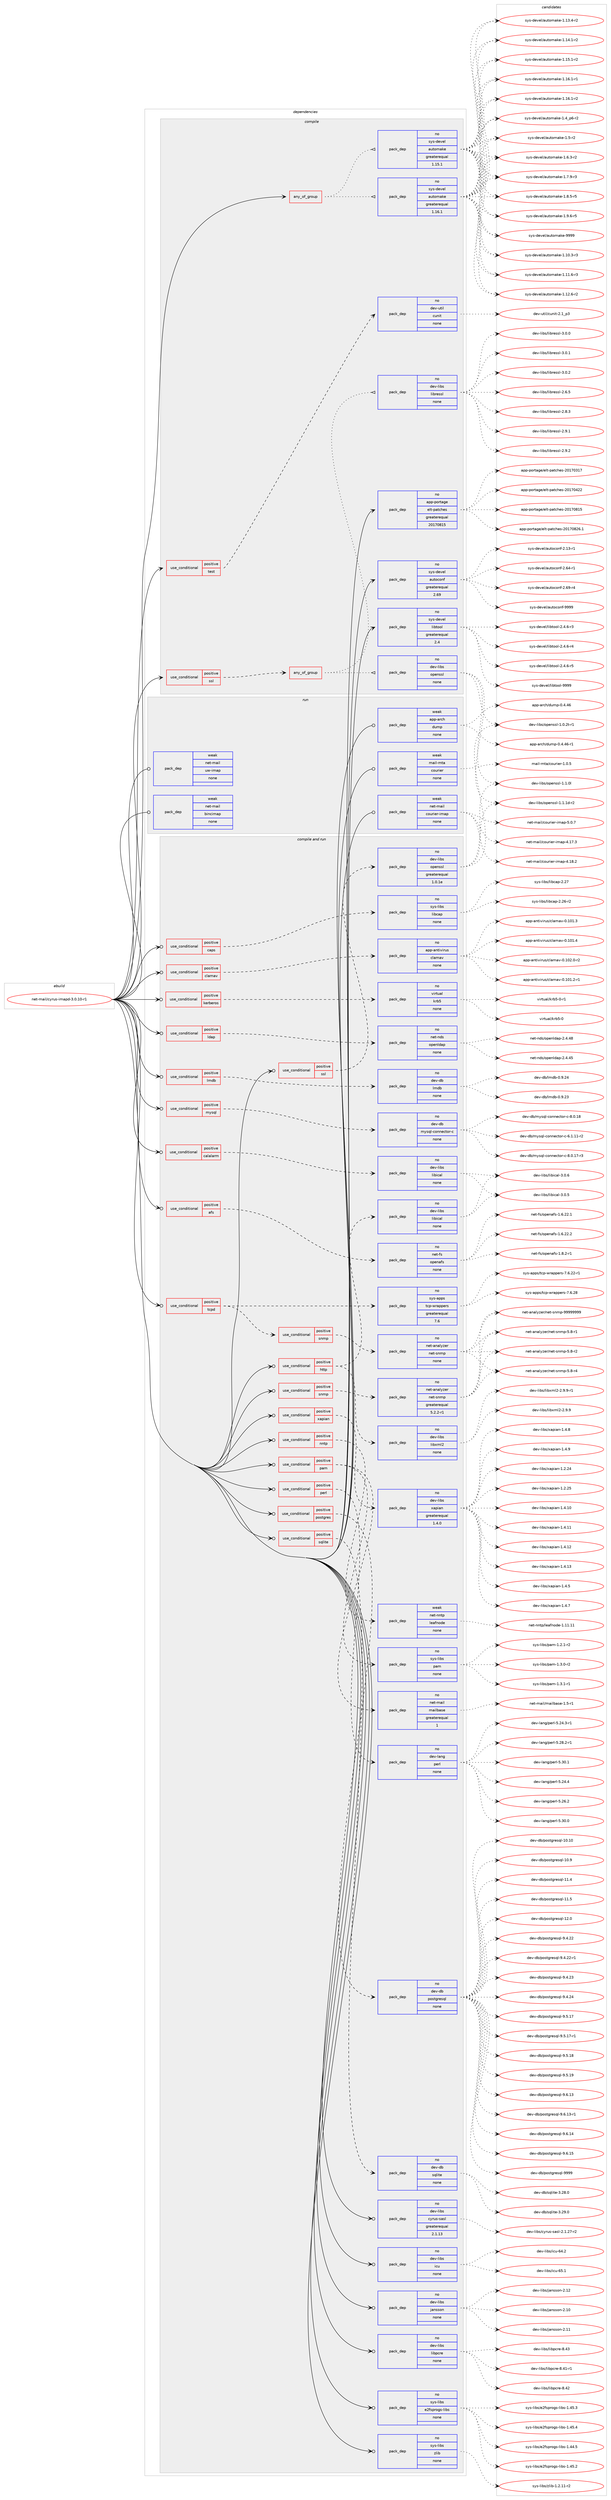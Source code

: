 digraph prolog {

# *************
# Graph options
# *************

newrank=true;
concentrate=true;
compound=true;
graph [rankdir=LR,fontname=Helvetica,fontsize=10,ranksep=1.5];#, ranksep=2.5, nodesep=0.2];
edge  [arrowhead=vee];
node  [fontname=Helvetica,fontsize=10];

# **********
# The ebuild
# **********

subgraph cluster_leftcol {
color=gray;
rank=same;
label=<<i>ebuild</i>>;
id [label="net-mail/cyrus-imapd-3.0.10-r1", color=red, width=4, href="../net-mail/cyrus-imapd-3.0.10-r1.svg"];
}

# ****************
# The dependencies
# ****************

subgraph cluster_midcol {
color=gray;
label=<<i>dependencies</i>>;
subgraph cluster_compile {
fillcolor="#eeeeee";
style=filled;
label=<<i>compile</i>>;
subgraph any14096 {
dependency829428 [label=<<TABLE BORDER="0" CELLBORDER="1" CELLSPACING="0" CELLPADDING="4"><TR><TD CELLPADDING="10">any_of_group</TD></TR></TABLE>>, shape=none, color=red];subgraph pack612649 {
dependency829429 [label=<<TABLE BORDER="0" CELLBORDER="1" CELLSPACING="0" CELLPADDING="4" WIDTH="220"><TR><TD ROWSPAN="6" CELLPADDING="30">pack_dep</TD></TR><TR><TD WIDTH="110">no</TD></TR><TR><TD>sys-devel</TD></TR><TR><TD>automake</TD></TR><TR><TD>greaterequal</TD></TR><TR><TD>1.16.1</TD></TR></TABLE>>, shape=none, color=blue];
}
dependency829428:e -> dependency829429:w [weight=20,style="dotted",arrowhead="oinv"];
subgraph pack612650 {
dependency829430 [label=<<TABLE BORDER="0" CELLBORDER="1" CELLSPACING="0" CELLPADDING="4" WIDTH="220"><TR><TD ROWSPAN="6" CELLPADDING="30">pack_dep</TD></TR><TR><TD WIDTH="110">no</TD></TR><TR><TD>sys-devel</TD></TR><TR><TD>automake</TD></TR><TR><TD>greaterequal</TD></TR><TR><TD>1.15.1</TD></TR></TABLE>>, shape=none, color=blue];
}
dependency829428:e -> dependency829430:w [weight=20,style="dotted",arrowhead="oinv"];
}
id:e -> dependency829428:w [weight=20,style="solid",arrowhead="vee"];
subgraph cond202226 {
dependency829431 [label=<<TABLE BORDER="0" CELLBORDER="1" CELLSPACING="0" CELLPADDING="4"><TR><TD ROWSPAN="3" CELLPADDING="10">use_conditional</TD></TR><TR><TD>positive</TD></TR><TR><TD>ssl</TD></TR></TABLE>>, shape=none, color=red];
subgraph any14097 {
dependency829432 [label=<<TABLE BORDER="0" CELLBORDER="1" CELLSPACING="0" CELLPADDING="4"><TR><TD CELLPADDING="10">any_of_group</TD></TR></TABLE>>, shape=none, color=red];subgraph pack612651 {
dependency829433 [label=<<TABLE BORDER="0" CELLBORDER="1" CELLSPACING="0" CELLPADDING="4" WIDTH="220"><TR><TD ROWSPAN="6" CELLPADDING="30">pack_dep</TD></TR><TR><TD WIDTH="110">no</TD></TR><TR><TD>dev-libs</TD></TR><TR><TD>openssl</TD></TR><TR><TD>none</TD></TR><TR><TD></TD></TR></TABLE>>, shape=none, color=blue];
}
dependency829432:e -> dependency829433:w [weight=20,style="dotted",arrowhead="oinv"];
subgraph pack612652 {
dependency829434 [label=<<TABLE BORDER="0" CELLBORDER="1" CELLSPACING="0" CELLPADDING="4" WIDTH="220"><TR><TD ROWSPAN="6" CELLPADDING="30">pack_dep</TD></TR><TR><TD WIDTH="110">no</TD></TR><TR><TD>dev-libs</TD></TR><TR><TD>libressl</TD></TR><TR><TD>none</TD></TR><TR><TD></TD></TR></TABLE>>, shape=none, color=blue];
}
dependency829432:e -> dependency829434:w [weight=20,style="dotted",arrowhead="oinv"];
}
dependency829431:e -> dependency829432:w [weight=20,style="dashed",arrowhead="vee"];
}
id:e -> dependency829431:w [weight=20,style="solid",arrowhead="vee"];
subgraph cond202227 {
dependency829435 [label=<<TABLE BORDER="0" CELLBORDER="1" CELLSPACING="0" CELLPADDING="4"><TR><TD ROWSPAN="3" CELLPADDING="10">use_conditional</TD></TR><TR><TD>positive</TD></TR><TR><TD>test</TD></TR></TABLE>>, shape=none, color=red];
subgraph pack612653 {
dependency829436 [label=<<TABLE BORDER="0" CELLBORDER="1" CELLSPACING="0" CELLPADDING="4" WIDTH="220"><TR><TD ROWSPAN="6" CELLPADDING="30">pack_dep</TD></TR><TR><TD WIDTH="110">no</TD></TR><TR><TD>dev-util</TD></TR><TR><TD>cunit</TD></TR><TR><TD>none</TD></TR><TR><TD></TD></TR></TABLE>>, shape=none, color=blue];
}
dependency829435:e -> dependency829436:w [weight=20,style="dashed",arrowhead="vee"];
}
id:e -> dependency829435:w [weight=20,style="solid",arrowhead="vee"];
subgraph pack612654 {
dependency829437 [label=<<TABLE BORDER="0" CELLBORDER="1" CELLSPACING="0" CELLPADDING="4" WIDTH="220"><TR><TD ROWSPAN="6" CELLPADDING="30">pack_dep</TD></TR><TR><TD WIDTH="110">no</TD></TR><TR><TD>app-portage</TD></TR><TR><TD>elt-patches</TD></TR><TR><TD>greaterequal</TD></TR><TR><TD>20170815</TD></TR></TABLE>>, shape=none, color=blue];
}
id:e -> dependency829437:w [weight=20,style="solid",arrowhead="vee"];
subgraph pack612655 {
dependency829438 [label=<<TABLE BORDER="0" CELLBORDER="1" CELLSPACING="0" CELLPADDING="4" WIDTH="220"><TR><TD ROWSPAN="6" CELLPADDING="30">pack_dep</TD></TR><TR><TD WIDTH="110">no</TD></TR><TR><TD>sys-devel</TD></TR><TR><TD>autoconf</TD></TR><TR><TD>greaterequal</TD></TR><TR><TD>2.69</TD></TR></TABLE>>, shape=none, color=blue];
}
id:e -> dependency829438:w [weight=20,style="solid",arrowhead="vee"];
subgraph pack612656 {
dependency829439 [label=<<TABLE BORDER="0" CELLBORDER="1" CELLSPACING="0" CELLPADDING="4" WIDTH="220"><TR><TD ROWSPAN="6" CELLPADDING="30">pack_dep</TD></TR><TR><TD WIDTH="110">no</TD></TR><TR><TD>sys-devel</TD></TR><TR><TD>libtool</TD></TR><TR><TD>greaterequal</TD></TR><TR><TD>2.4</TD></TR></TABLE>>, shape=none, color=blue];
}
id:e -> dependency829439:w [weight=20,style="solid",arrowhead="vee"];
}
subgraph cluster_compileandrun {
fillcolor="#eeeeee";
style=filled;
label=<<i>compile and run</i>>;
subgraph cond202228 {
dependency829440 [label=<<TABLE BORDER="0" CELLBORDER="1" CELLSPACING="0" CELLPADDING="4"><TR><TD ROWSPAN="3" CELLPADDING="10">use_conditional</TD></TR><TR><TD>positive</TD></TR><TR><TD>afs</TD></TR></TABLE>>, shape=none, color=red];
subgraph pack612657 {
dependency829441 [label=<<TABLE BORDER="0" CELLBORDER="1" CELLSPACING="0" CELLPADDING="4" WIDTH="220"><TR><TD ROWSPAN="6" CELLPADDING="30">pack_dep</TD></TR><TR><TD WIDTH="110">no</TD></TR><TR><TD>net-fs</TD></TR><TR><TD>openafs</TD></TR><TR><TD>none</TD></TR><TR><TD></TD></TR></TABLE>>, shape=none, color=blue];
}
dependency829440:e -> dependency829441:w [weight=20,style="dashed",arrowhead="vee"];
}
id:e -> dependency829440:w [weight=20,style="solid",arrowhead="odotvee"];
subgraph cond202229 {
dependency829442 [label=<<TABLE BORDER="0" CELLBORDER="1" CELLSPACING="0" CELLPADDING="4"><TR><TD ROWSPAN="3" CELLPADDING="10">use_conditional</TD></TR><TR><TD>positive</TD></TR><TR><TD>calalarm</TD></TR></TABLE>>, shape=none, color=red];
subgraph pack612658 {
dependency829443 [label=<<TABLE BORDER="0" CELLBORDER="1" CELLSPACING="0" CELLPADDING="4" WIDTH="220"><TR><TD ROWSPAN="6" CELLPADDING="30">pack_dep</TD></TR><TR><TD WIDTH="110">no</TD></TR><TR><TD>dev-libs</TD></TR><TR><TD>libical</TD></TR><TR><TD>none</TD></TR><TR><TD></TD></TR></TABLE>>, shape=none, color=blue];
}
dependency829442:e -> dependency829443:w [weight=20,style="dashed",arrowhead="vee"];
}
id:e -> dependency829442:w [weight=20,style="solid",arrowhead="odotvee"];
subgraph cond202230 {
dependency829444 [label=<<TABLE BORDER="0" CELLBORDER="1" CELLSPACING="0" CELLPADDING="4"><TR><TD ROWSPAN="3" CELLPADDING="10">use_conditional</TD></TR><TR><TD>positive</TD></TR><TR><TD>caps</TD></TR></TABLE>>, shape=none, color=red];
subgraph pack612659 {
dependency829445 [label=<<TABLE BORDER="0" CELLBORDER="1" CELLSPACING="0" CELLPADDING="4" WIDTH="220"><TR><TD ROWSPAN="6" CELLPADDING="30">pack_dep</TD></TR><TR><TD WIDTH="110">no</TD></TR><TR><TD>sys-libs</TD></TR><TR><TD>libcap</TD></TR><TR><TD>none</TD></TR><TR><TD></TD></TR></TABLE>>, shape=none, color=blue];
}
dependency829444:e -> dependency829445:w [weight=20,style="dashed",arrowhead="vee"];
}
id:e -> dependency829444:w [weight=20,style="solid",arrowhead="odotvee"];
subgraph cond202231 {
dependency829446 [label=<<TABLE BORDER="0" CELLBORDER="1" CELLSPACING="0" CELLPADDING="4"><TR><TD ROWSPAN="3" CELLPADDING="10">use_conditional</TD></TR><TR><TD>positive</TD></TR><TR><TD>clamav</TD></TR></TABLE>>, shape=none, color=red];
subgraph pack612660 {
dependency829447 [label=<<TABLE BORDER="0" CELLBORDER="1" CELLSPACING="0" CELLPADDING="4" WIDTH="220"><TR><TD ROWSPAN="6" CELLPADDING="30">pack_dep</TD></TR><TR><TD WIDTH="110">no</TD></TR><TR><TD>app-antivirus</TD></TR><TR><TD>clamav</TD></TR><TR><TD>none</TD></TR><TR><TD></TD></TR></TABLE>>, shape=none, color=blue];
}
dependency829446:e -> dependency829447:w [weight=20,style="dashed",arrowhead="vee"];
}
id:e -> dependency829446:w [weight=20,style="solid",arrowhead="odotvee"];
subgraph cond202232 {
dependency829448 [label=<<TABLE BORDER="0" CELLBORDER="1" CELLSPACING="0" CELLPADDING="4"><TR><TD ROWSPAN="3" CELLPADDING="10">use_conditional</TD></TR><TR><TD>positive</TD></TR><TR><TD>http</TD></TR></TABLE>>, shape=none, color=red];
subgraph pack612661 {
dependency829449 [label=<<TABLE BORDER="0" CELLBORDER="1" CELLSPACING="0" CELLPADDING="4" WIDTH="220"><TR><TD ROWSPAN="6" CELLPADDING="30">pack_dep</TD></TR><TR><TD WIDTH="110">no</TD></TR><TR><TD>dev-libs</TD></TR><TR><TD>libxml2</TD></TR><TR><TD>none</TD></TR><TR><TD></TD></TR></TABLE>>, shape=none, color=blue];
}
dependency829448:e -> dependency829449:w [weight=20,style="dashed",arrowhead="vee"];
subgraph pack612662 {
dependency829450 [label=<<TABLE BORDER="0" CELLBORDER="1" CELLSPACING="0" CELLPADDING="4" WIDTH="220"><TR><TD ROWSPAN="6" CELLPADDING="30">pack_dep</TD></TR><TR><TD WIDTH="110">no</TD></TR><TR><TD>dev-libs</TD></TR><TR><TD>libical</TD></TR><TR><TD>none</TD></TR><TR><TD></TD></TR></TABLE>>, shape=none, color=blue];
}
dependency829448:e -> dependency829450:w [weight=20,style="dashed",arrowhead="vee"];
}
id:e -> dependency829448:w [weight=20,style="solid",arrowhead="odotvee"];
subgraph cond202233 {
dependency829451 [label=<<TABLE BORDER="0" CELLBORDER="1" CELLSPACING="0" CELLPADDING="4"><TR><TD ROWSPAN="3" CELLPADDING="10">use_conditional</TD></TR><TR><TD>positive</TD></TR><TR><TD>kerberos</TD></TR></TABLE>>, shape=none, color=red];
subgraph pack612663 {
dependency829452 [label=<<TABLE BORDER="0" CELLBORDER="1" CELLSPACING="0" CELLPADDING="4" WIDTH="220"><TR><TD ROWSPAN="6" CELLPADDING="30">pack_dep</TD></TR><TR><TD WIDTH="110">no</TD></TR><TR><TD>virtual</TD></TR><TR><TD>krb5</TD></TR><TR><TD>none</TD></TR><TR><TD></TD></TR></TABLE>>, shape=none, color=blue];
}
dependency829451:e -> dependency829452:w [weight=20,style="dashed",arrowhead="vee"];
}
id:e -> dependency829451:w [weight=20,style="solid",arrowhead="odotvee"];
subgraph cond202234 {
dependency829453 [label=<<TABLE BORDER="0" CELLBORDER="1" CELLSPACING="0" CELLPADDING="4"><TR><TD ROWSPAN="3" CELLPADDING="10">use_conditional</TD></TR><TR><TD>positive</TD></TR><TR><TD>ldap</TD></TR></TABLE>>, shape=none, color=red];
subgraph pack612664 {
dependency829454 [label=<<TABLE BORDER="0" CELLBORDER="1" CELLSPACING="0" CELLPADDING="4" WIDTH="220"><TR><TD ROWSPAN="6" CELLPADDING="30">pack_dep</TD></TR><TR><TD WIDTH="110">no</TD></TR><TR><TD>net-nds</TD></TR><TR><TD>openldap</TD></TR><TR><TD>none</TD></TR><TR><TD></TD></TR></TABLE>>, shape=none, color=blue];
}
dependency829453:e -> dependency829454:w [weight=20,style="dashed",arrowhead="vee"];
}
id:e -> dependency829453:w [weight=20,style="solid",arrowhead="odotvee"];
subgraph cond202235 {
dependency829455 [label=<<TABLE BORDER="0" CELLBORDER="1" CELLSPACING="0" CELLPADDING="4"><TR><TD ROWSPAN="3" CELLPADDING="10">use_conditional</TD></TR><TR><TD>positive</TD></TR><TR><TD>lmdb</TD></TR></TABLE>>, shape=none, color=red];
subgraph pack612665 {
dependency829456 [label=<<TABLE BORDER="0" CELLBORDER="1" CELLSPACING="0" CELLPADDING="4" WIDTH="220"><TR><TD ROWSPAN="6" CELLPADDING="30">pack_dep</TD></TR><TR><TD WIDTH="110">no</TD></TR><TR><TD>dev-db</TD></TR><TR><TD>lmdb</TD></TR><TR><TD>none</TD></TR><TR><TD></TD></TR></TABLE>>, shape=none, color=blue];
}
dependency829455:e -> dependency829456:w [weight=20,style="dashed",arrowhead="vee"];
}
id:e -> dependency829455:w [weight=20,style="solid",arrowhead="odotvee"];
subgraph cond202236 {
dependency829457 [label=<<TABLE BORDER="0" CELLBORDER="1" CELLSPACING="0" CELLPADDING="4"><TR><TD ROWSPAN="3" CELLPADDING="10">use_conditional</TD></TR><TR><TD>positive</TD></TR><TR><TD>mysql</TD></TR></TABLE>>, shape=none, color=red];
subgraph pack612666 {
dependency829458 [label=<<TABLE BORDER="0" CELLBORDER="1" CELLSPACING="0" CELLPADDING="4" WIDTH="220"><TR><TD ROWSPAN="6" CELLPADDING="30">pack_dep</TD></TR><TR><TD WIDTH="110">no</TD></TR><TR><TD>dev-db</TD></TR><TR><TD>mysql-connector-c</TD></TR><TR><TD>none</TD></TR><TR><TD></TD></TR></TABLE>>, shape=none, color=blue];
}
dependency829457:e -> dependency829458:w [weight=20,style="dashed",arrowhead="vee"];
}
id:e -> dependency829457:w [weight=20,style="solid",arrowhead="odotvee"];
subgraph cond202237 {
dependency829459 [label=<<TABLE BORDER="0" CELLBORDER="1" CELLSPACING="0" CELLPADDING="4"><TR><TD ROWSPAN="3" CELLPADDING="10">use_conditional</TD></TR><TR><TD>positive</TD></TR><TR><TD>nntp</TD></TR></TABLE>>, shape=none, color=red];
subgraph pack612667 {
dependency829460 [label=<<TABLE BORDER="0" CELLBORDER="1" CELLSPACING="0" CELLPADDING="4" WIDTH="220"><TR><TD ROWSPAN="6" CELLPADDING="30">pack_dep</TD></TR><TR><TD WIDTH="110">weak</TD></TR><TR><TD>net-nntp</TD></TR><TR><TD>leafnode</TD></TR><TR><TD>none</TD></TR><TR><TD></TD></TR></TABLE>>, shape=none, color=blue];
}
dependency829459:e -> dependency829460:w [weight=20,style="dashed",arrowhead="vee"];
}
id:e -> dependency829459:w [weight=20,style="solid",arrowhead="odotvee"];
subgraph cond202238 {
dependency829461 [label=<<TABLE BORDER="0" CELLBORDER="1" CELLSPACING="0" CELLPADDING="4"><TR><TD ROWSPAN="3" CELLPADDING="10">use_conditional</TD></TR><TR><TD>positive</TD></TR><TR><TD>pam</TD></TR></TABLE>>, shape=none, color=red];
subgraph pack612668 {
dependency829462 [label=<<TABLE BORDER="0" CELLBORDER="1" CELLSPACING="0" CELLPADDING="4" WIDTH="220"><TR><TD ROWSPAN="6" CELLPADDING="30">pack_dep</TD></TR><TR><TD WIDTH="110">no</TD></TR><TR><TD>sys-libs</TD></TR><TR><TD>pam</TD></TR><TR><TD>none</TD></TR><TR><TD></TD></TR></TABLE>>, shape=none, color=blue];
}
dependency829461:e -> dependency829462:w [weight=20,style="dashed",arrowhead="vee"];
subgraph pack612669 {
dependency829463 [label=<<TABLE BORDER="0" CELLBORDER="1" CELLSPACING="0" CELLPADDING="4" WIDTH="220"><TR><TD ROWSPAN="6" CELLPADDING="30">pack_dep</TD></TR><TR><TD WIDTH="110">no</TD></TR><TR><TD>net-mail</TD></TR><TR><TD>mailbase</TD></TR><TR><TD>greaterequal</TD></TR><TR><TD>1</TD></TR></TABLE>>, shape=none, color=blue];
}
dependency829461:e -> dependency829463:w [weight=20,style="dashed",arrowhead="vee"];
}
id:e -> dependency829461:w [weight=20,style="solid",arrowhead="odotvee"];
subgraph cond202239 {
dependency829464 [label=<<TABLE BORDER="0" CELLBORDER="1" CELLSPACING="0" CELLPADDING="4"><TR><TD ROWSPAN="3" CELLPADDING="10">use_conditional</TD></TR><TR><TD>positive</TD></TR><TR><TD>perl</TD></TR></TABLE>>, shape=none, color=red];
subgraph pack612670 {
dependency829465 [label=<<TABLE BORDER="0" CELLBORDER="1" CELLSPACING="0" CELLPADDING="4" WIDTH="220"><TR><TD ROWSPAN="6" CELLPADDING="30">pack_dep</TD></TR><TR><TD WIDTH="110">no</TD></TR><TR><TD>dev-lang</TD></TR><TR><TD>perl</TD></TR><TR><TD>none</TD></TR><TR><TD></TD></TR></TABLE>>, shape=none, color=blue];
}
dependency829464:e -> dependency829465:w [weight=20,style="dashed",arrowhead="vee"];
}
id:e -> dependency829464:w [weight=20,style="solid",arrowhead="odotvee"];
subgraph cond202240 {
dependency829466 [label=<<TABLE BORDER="0" CELLBORDER="1" CELLSPACING="0" CELLPADDING="4"><TR><TD ROWSPAN="3" CELLPADDING="10">use_conditional</TD></TR><TR><TD>positive</TD></TR><TR><TD>postgres</TD></TR></TABLE>>, shape=none, color=red];
subgraph pack612671 {
dependency829467 [label=<<TABLE BORDER="0" CELLBORDER="1" CELLSPACING="0" CELLPADDING="4" WIDTH="220"><TR><TD ROWSPAN="6" CELLPADDING="30">pack_dep</TD></TR><TR><TD WIDTH="110">no</TD></TR><TR><TD>dev-db</TD></TR><TR><TD>postgresql</TD></TR><TR><TD>none</TD></TR><TR><TD></TD></TR></TABLE>>, shape=none, color=blue];
}
dependency829466:e -> dependency829467:w [weight=20,style="dashed",arrowhead="vee"];
}
id:e -> dependency829466:w [weight=20,style="solid",arrowhead="odotvee"];
subgraph cond202241 {
dependency829468 [label=<<TABLE BORDER="0" CELLBORDER="1" CELLSPACING="0" CELLPADDING="4"><TR><TD ROWSPAN="3" CELLPADDING="10">use_conditional</TD></TR><TR><TD>positive</TD></TR><TR><TD>snmp</TD></TR></TABLE>>, shape=none, color=red];
subgraph pack612672 {
dependency829469 [label=<<TABLE BORDER="0" CELLBORDER="1" CELLSPACING="0" CELLPADDING="4" WIDTH="220"><TR><TD ROWSPAN="6" CELLPADDING="30">pack_dep</TD></TR><TR><TD WIDTH="110">no</TD></TR><TR><TD>net-analyzer</TD></TR><TR><TD>net-snmp</TD></TR><TR><TD>greaterequal</TD></TR><TR><TD>5.2.2-r1</TD></TR></TABLE>>, shape=none, color=blue];
}
dependency829468:e -> dependency829469:w [weight=20,style="dashed",arrowhead="vee"];
}
id:e -> dependency829468:w [weight=20,style="solid",arrowhead="odotvee"];
subgraph cond202242 {
dependency829470 [label=<<TABLE BORDER="0" CELLBORDER="1" CELLSPACING="0" CELLPADDING="4"><TR><TD ROWSPAN="3" CELLPADDING="10">use_conditional</TD></TR><TR><TD>positive</TD></TR><TR><TD>sqlite</TD></TR></TABLE>>, shape=none, color=red];
subgraph pack612673 {
dependency829471 [label=<<TABLE BORDER="0" CELLBORDER="1" CELLSPACING="0" CELLPADDING="4" WIDTH="220"><TR><TD ROWSPAN="6" CELLPADDING="30">pack_dep</TD></TR><TR><TD WIDTH="110">no</TD></TR><TR><TD>dev-db</TD></TR><TR><TD>sqlite</TD></TR><TR><TD>none</TD></TR><TR><TD></TD></TR></TABLE>>, shape=none, color=blue];
}
dependency829470:e -> dependency829471:w [weight=20,style="dashed",arrowhead="vee"];
}
id:e -> dependency829470:w [weight=20,style="solid",arrowhead="odotvee"];
subgraph cond202243 {
dependency829472 [label=<<TABLE BORDER="0" CELLBORDER="1" CELLSPACING="0" CELLPADDING="4"><TR><TD ROWSPAN="3" CELLPADDING="10">use_conditional</TD></TR><TR><TD>positive</TD></TR><TR><TD>ssl</TD></TR></TABLE>>, shape=none, color=red];
subgraph pack612674 {
dependency829473 [label=<<TABLE BORDER="0" CELLBORDER="1" CELLSPACING="0" CELLPADDING="4" WIDTH="220"><TR><TD ROWSPAN="6" CELLPADDING="30">pack_dep</TD></TR><TR><TD WIDTH="110">no</TD></TR><TR><TD>dev-libs</TD></TR><TR><TD>openssl</TD></TR><TR><TD>greaterequal</TD></TR><TR><TD>1.0.1e</TD></TR></TABLE>>, shape=none, color=blue];
}
dependency829472:e -> dependency829473:w [weight=20,style="dashed",arrowhead="vee"];
}
id:e -> dependency829472:w [weight=20,style="solid",arrowhead="odotvee"];
subgraph cond202244 {
dependency829474 [label=<<TABLE BORDER="0" CELLBORDER="1" CELLSPACING="0" CELLPADDING="4"><TR><TD ROWSPAN="3" CELLPADDING="10">use_conditional</TD></TR><TR><TD>positive</TD></TR><TR><TD>tcpd</TD></TR></TABLE>>, shape=none, color=red];
subgraph pack612675 {
dependency829475 [label=<<TABLE BORDER="0" CELLBORDER="1" CELLSPACING="0" CELLPADDING="4" WIDTH="220"><TR><TD ROWSPAN="6" CELLPADDING="30">pack_dep</TD></TR><TR><TD WIDTH="110">no</TD></TR><TR><TD>sys-apps</TD></TR><TR><TD>tcp-wrappers</TD></TR><TR><TD>greaterequal</TD></TR><TR><TD>7.6</TD></TR></TABLE>>, shape=none, color=blue];
}
dependency829474:e -> dependency829475:w [weight=20,style="dashed",arrowhead="vee"];
subgraph cond202245 {
dependency829476 [label=<<TABLE BORDER="0" CELLBORDER="1" CELLSPACING="0" CELLPADDING="4"><TR><TD ROWSPAN="3" CELLPADDING="10">use_conditional</TD></TR><TR><TD>positive</TD></TR><TR><TD>snmp</TD></TR></TABLE>>, shape=none, color=red];
subgraph pack612676 {
dependency829477 [label=<<TABLE BORDER="0" CELLBORDER="1" CELLSPACING="0" CELLPADDING="4" WIDTH="220"><TR><TD ROWSPAN="6" CELLPADDING="30">pack_dep</TD></TR><TR><TD WIDTH="110">no</TD></TR><TR><TD>net-analyzer</TD></TR><TR><TD>net-snmp</TD></TR><TR><TD>none</TD></TR><TR><TD></TD></TR></TABLE>>, shape=none, color=blue];
}
dependency829476:e -> dependency829477:w [weight=20,style="dashed",arrowhead="vee"];
}
dependency829474:e -> dependency829476:w [weight=20,style="dashed",arrowhead="vee"];
}
id:e -> dependency829474:w [weight=20,style="solid",arrowhead="odotvee"];
subgraph cond202246 {
dependency829478 [label=<<TABLE BORDER="0" CELLBORDER="1" CELLSPACING="0" CELLPADDING="4"><TR><TD ROWSPAN="3" CELLPADDING="10">use_conditional</TD></TR><TR><TD>positive</TD></TR><TR><TD>xapian</TD></TR></TABLE>>, shape=none, color=red];
subgraph pack612677 {
dependency829479 [label=<<TABLE BORDER="0" CELLBORDER="1" CELLSPACING="0" CELLPADDING="4" WIDTH="220"><TR><TD ROWSPAN="6" CELLPADDING="30">pack_dep</TD></TR><TR><TD WIDTH="110">no</TD></TR><TR><TD>dev-libs</TD></TR><TR><TD>xapian</TD></TR><TR><TD>greaterequal</TD></TR><TR><TD>1.4.0</TD></TR></TABLE>>, shape=none, color=blue];
}
dependency829478:e -> dependency829479:w [weight=20,style="dashed",arrowhead="vee"];
}
id:e -> dependency829478:w [weight=20,style="solid",arrowhead="odotvee"];
subgraph pack612678 {
dependency829480 [label=<<TABLE BORDER="0" CELLBORDER="1" CELLSPACING="0" CELLPADDING="4" WIDTH="220"><TR><TD ROWSPAN="6" CELLPADDING="30">pack_dep</TD></TR><TR><TD WIDTH="110">no</TD></TR><TR><TD>dev-libs</TD></TR><TR><TD>cyrus-sasl</TD></TR><TR><TD>greaterequal</TD></TR><TR><TD>2.1.13</TD></TR></TABLE>>, shape=none, color=blue];
}
id:e -> dependency829480:w [weight=20,style="solid",arrowhead="odotvee"];
subgraph pack612679 {
dependency829481 [label=<<TABLE BORDER="0" CELLBORDER="1" CELLSPACING="0" CELLPADDING="4" WIDTH="220"><TR><TD ROWSPAN="6" CELLPADDING="30">pack_dep</TD></TR><TR><TD WIDTH="110">no</TD></TR><TR><TD>dev-libs</TD></TR><TR><TD>icu</TD></TR><TR><TD>none</TD></TR><TR><TD></TD></TR></TABLE>>, shape=none, color=blue];
}
id:e -> dependency829481:w [weight=20,style="solid",arrowhead="odotvee"];
subgraph pack612680 {
dependency829482 [label=<<TABLE BORDER="0" CELLBORDER="1" CELLSPACING="0" CELLPADDING="4" WIDTH="220"><TR><TD ROWSPAN="6" CELLPADDING="30">pack_dep</TD></TR><TR><TD WIDTH="110">no</TD></TR><TR><TD>dev-libs</TD></TR><TR><TD>jansson</TD></TR><TR><TD>none</TD></TR><TR><TD></TD></TR></TABLE>>, shape=none, color=blue];
}
id:e -> dependency829482:w [weight=20,style="solid",arrowhead="odotvee"];
subgraph pack612681 {
dependency829483 [label=<<TABLE BORDER="0" CELLBORDER="1" CELLSPACING="0" CELLPADDING="4" WIDTH="220"><TR><TD ROWSPAN="6" CELLPADDING="30">pack_dep</TD></TR><TR><TD WIDTH="110">no</TD></TR><TR><TD>dev-libs</TD></TR><TR><TD>libpcre</TD></TR><TR><TD>none</TD></TR><TR><TD></TD></TR></TABLE>>, shape=none, color=blue];
}
id:e -> dependency829483:w [weight=20,style="solid",arrowhead="odotvee"];
subgraph pack612682 {
dependency829484 [label=<<TABLE BORDER="0" CELLBORDER="1" CELLSPACING="0" CELLPADDING="4" WIDTH="220"><TR><TD ROWSPAN="6" CELLPADDING="30">pack_dep</TD></TR><TR><TD WIDTH="110">no</TD></TR><TR><TD>sys-libs</TD></TR><TR><TD>e2fsprogs-libs</TD></TR><TR><TD>none</TD></TR><TR><TD></TD></TR></TABLE>>, shape=none, color=blue];
}
id:e -> dependency829484:w [weight=20,style="solid",arrowhead="odotvee"];
subgraph pack612683 {
dependency829485 [label=<<TABLE BORDER="0" CELLBORDER="1" CELLSPACING="0" CELLPADDING="4" WIDTH="220"><TR><TD ROWSPAN="6" CELLPADDING="30">pack_dep</TD></TR><TR><TD WIDTH="110">no</TD></TR><TR><TD>sys-libs</TD></TR><TR><TD>zlib</TD></TR><TR><TD>none</TD></TR><TR><TD></TD></TR></TABLE>>, shape=none, color=blue];
}
id:e -> dependency829485:w [weight=20,style="solid",arrowhead="odotvee"];
}
subgraph cluster_run {
fillcolor="#eeeeee";
style=filled;
label=<<i>run</i>>;
subgraph pack612684 {
dependency829486 [label=<<TABLE BORDER="0" CELLBORDER="1" CELLSPACING="0" CELLPADDING="4" WIDTH="220"><TR><TD ROWSPAN="6" CELLPADDING="30">pack_dep</TD></TR><TR><TD WIDTH="110">weak</TD></TR><TR><TD>app-arch</TD></TR><TR><TD>dump</TD></TR><TR><TD>none</TD></TR><TR><TD></TD></TR></TABLE>>, shape=none, color=blue];
}
id:e -> dependency829486:w [weight=20,style="solid",arrowhead="odot"];
subgraph pack612685 {
dependency829487 [label=<<TABLE BORDER="0" CELLBORDER="1" CELLSPACING="0" CELLPADDING="4" WIDTH="220"><TR><TD ROWSPAN="6" CELLPADDING="30">pack_dep</TD></TR><TR><TD WIDTH="110">weak</TD></TR><TR><TD>mail-mta</TD></TR><TR><TD>courier</TD></TR><TR><TD>none</TD></TR><TR><TD></TD></TR></TABLE>>, shape=none, color=blue];
}
id:e -> dependency829487:w [weight=20,style="solid",arrowhead="odot"];
subgraph pack612686 {
dependency829488 [label=<<TABLE BORDER="0" CELLBORDER="1" CELLSPACING="0" CELLPADDING="4" WIDTH="220"><TR><TD ROWSPAN="6" CELLPADDING="30">pack_dep</TD></TR><TR><TD WIDTH="110">weak</TD></TR><TR><TD>net-mail</TD></TR><TR><TD>bincimap</TD></TR><TR><TD>none</TD></TR><TR><TD></TD></TR></TABLE>>, shape=none, color=blue];
}
id:e -> dependency829488:w [weight=20,style="solid",arrowhead="odot"];
subgraph pack612687 {
dependency829489 [label=<<TABLE BORDER="0" CELLBORDER="1" CELLSPACING="0" CELLPADDING="4" WIDTH="220"><TR><TD ROWSPAN="6" CELLPADDING="30">pack_dep</TD></TR><TR><TD WIDTH="110">weak</TD></TR><TR><TD>net-mail</TD></TR><TR><TD>courier-imap</TD></TR><TR><TD>none</TD></TR><TR><TD></TD></TR></TABLE>>, shape=none, color=blue];
}
id:e -> dependency829489:w [weight=20,style="solid",arrowhead="odot"];
subgraph pack612688 {
dependency829490 [label=<<TABLE BORDER="0" CELLBORDER="1" CELLSPACING="0" CELLPADDING="4" WIDTH="220"><TR><TD ROWSPAN="6" CELLPADDING="30">pack_dep</TD></TR><TR><TD WIDTH="110">weak</TD></TR><TR><TD>net-mail</TD></TR><TR><TD>uw-imap</TD></TR><TR><TD>none</TD></TR><TR><TD></TD></TR></TABLE>>, shape=none, color=blue];
}
id:e -> dependency829490:w [weight=20,style="solid",arrowhead="odot"];
}
}

# **************
# The candidates
# **************

subgraph cluster_choices {
rank=same;
color=gray;
label=<<i>candidates</i>>;

subgraph choice612649 {
color=black;
nodesep=1;
choice11512111545100101118101108479711711611110997107101454946494846514511451 [label="sys-devel/automake-1.10.3-r3", color=red, width=4,href="../sys-devel/automake-1.10.3-r3.svg"];
choice11512111545100101118101108479711711611110997107101454946494946544511451 [label="sys-devel/automake-1.11.6-r3", color=red, width=4,href="../sys-devel/automake-1.11.6-r3.svg"];
choice11512111545100101118101108479711711611110997107101454946495046544511450 [label="sys-devel/automake-1.12.6-r2", color=red, width=4,href="../sys-devel/automake-1.12.6-r2.svg"];
choice11512111545100101118101108479711711611110997107101454946495146524511450 [label="sys-devel/automake-1.13.4-r2", color=red, width=4,href="../sys-devel/automake-1.13.4-r2.svg"];
choice11512111545100101118101108479711711611110997107101454946495246494511450 [label="sys-devel/automake-1.14.1-r2", color=red, width=4,href="../sys-devel/automake-1.14.1-r2.svg"];
choice11512111545100101118101108479711711611110997107101454946495346494511450 [label="sys-devel/automake-1.15.1-r2", color=red, width=4,href="../sys-devel/automake-1.15.1-r2.svg"];
choice11512111545100101118101108479711711611110997107101454946495446494511449 [label="sys-devel/automake-1.16.1-r1", color=red, width=4,href="../sys-devel/automake-1.16.1-r1.svg"];
choice11512111545100101118101108479711711611110997107101454946495446494511450 [label="sys-devel/automake-1.16.1-r2", color=red, width=4,href="../sys-devel/automake-1.16.1-r2.svg"];
choice115121115451001011181011084797117116111109971071014549465295112544511450 [label="sys-devel/automake-1.4_p6-r2", color=red, width=4,href="../sys-devel/automake-1.4_p6-r2.svg"];
choice11512111545100101118101108479711711611110997107101454946534511450 [label="sys-devel/automake-1.5-r2", color=red, width=4,href="../sys-devel/automake-1.5-r2.svg"];
choice115121115451001011181011084797117116111109971071014549465446514511450 [label="sys-devel/automake-1.6.3-r2", color=red, width=4,href="../sys-devel/automake-1.6.3-r2.svg"];
choice115121115451001011181011084797117116111109971071014549465546574511451 [label="sys-devel/automake-1.7.9-r3", color=red, width=4,href="../sys-devel/automake-1.7.9-r3.svg"];
choice115121115451001011181011084797117116111109971071014549465646534511453 [label="sys-devel/automake-1.8.5-r5", color=red, width=4,href="../sys-devel/automake-1.8.5-r5.svg"];
choice115121115451001011181011084797117116111109971071014549465746544511453 [label="sys-devel/automake-1.9.6-r5", color=red, width=4,href="../sys-devel/automake-1.9.6-r5.svg"];
choice115121115451001011181011084797117116111109971071014557575757 [label="sys-devel/automake-9999", color=red, width=4,href="../sys-devel/automake-9999.svg"];
dependency829429:e -> choice11512111545100101118101108479711711611110997107101454946494846514511451:w [style=dotted,weight="100"];
dependency829429:e -> choice11512111545100101118101108479711711611110997107101454946494946544511451:w [style=dotted,weight="100"];
dependency829429:e -> choice11512111545100101118101108479711711611110997107101454946495046544511450:w [style=dotted,weight="100"];
dependency829429:e -> choice11512111545100101118101108479711711611110997107101454946495146524511450:w [style=dotted,weight="100"];
dependency829429:e -> choice11512111545100101118101108479711711611110997107101454946495246494511450:w [style=dotted,weight="100"];
dependency829429:e -> choice11512111545100101118101108479711711611110997107101454946495346494511450:w [style=dotted,weight="100"];
dependency829429:e -> choice11512111545100101118101108479711711611110997107101454946495446494511449:w [style=dotted,weight="100"];
dependency829429:e -> choice11512111545100101118101108479711711611110997107101454946495446494511450:w [style=dotted,weight="100"];
dependency829429:e -> choice115121115451001011181011084797117116111109971071014549465295112544511450:w [style=dotted,weight="100"];
dependency829429:e -> choice11512111545100101118101108479711711611110997107101454946534511450:w [style=dotted,weight="100"];
dependency829429:e -> choice115121115451001011181011084797117116111109971071014549465446514511450:w [style=dotted,weight="100"];
dependency829429:e -> choice115121115451001011181011084797117116111109971071014549465546574511451:w [style=dotted,weight="100"];
dependency829429:e -> choice115121115451001011181011084797117116111109971071014549465646534511453:w [style=dotted,weight="100"];
dependency829429:e -> choice115121115451001011181011084797117116111109971071014549465746544511453:w [style=dotted,weight="100"];
dependency829429:e -> choice115121115451001011181011084797117116111109971071014557575757:w [style=dotted,weight="100"];
}
subgraph choice612650 {
color=black;
nodesep=1;
choice11512111545100101118101108479711711611110997107101454946494846514511451 [label="sys-devel/automake-1.10.3-r3", color=red, width=4,href="../sys-devel/automake-1.10.3-r3.svg"];
choice11512111545100101118101108479711711611110997107101454946494946544511451 [label="sys-devel/automake-1.11.6-r3", color=red, width=4,href="../sys-devel/automake-1.11.6-r3.svg"];
choice11512111545100101118101108479711711611110997107101454946495046544511450 [label="sys-devel/automake-1.12.6-r2", color=red, width=4,href="../sys-devel/automake-1.12.6-r2.svg"];
choice11512111545100101118101108479711711611110997107101454946495146524511450 [label="sys-devel/automake-1.13.4-r2", color=red, width=4,href="../sys-devel/automake-1.13.4-r2.svg"];
choice11512111545100101118101108479711711611110997107101454946495246494511450 [label="sys-devel/automake-1.14.1-r2", color=red, width=4,href="../sys-devel/automake-1.14.1-r2.svg"];
choice11512111545100101118101108479711711611110997107101454946495346494511450 [label="sys-devel/automake-1.15.1-r2", color=red, width=4,href="../sys-devel/automake-1.15.1-r2.svg"];
choice11512111545100101118101108479711711611110997107101454946495446494511449 [label="sys-devel/automake-1.16.1-r1", color=red, width=4,href="../sys-devel/automake-1.16.1-r1.svg"];
choice11512111545100101118101108479711711611110997107101454946495446494511450 [label="sys-devel/automake-1.16.1-r2", color=red, width=4,href="../sys-devel/automake-1.16.1-r2.svg"];
choice115121115451001011181011084797117116111109971071014549465295112544511450 [label="sys-devel/automake-1.4_p6-r2", color=red, width=4,href="../sys-devel/automake-1.4_p6-r2.svg"];
choice11512111545100101118101108479711711611110997107101454946534511450 [label="sys-devel/automake-1.5-r2", color=red, width=4,href="../sys-devel/automake-1.5-r2.svg"];
choice115121115451001011181011084797117116111109971071014549465446514511450 [label="sys-devel/automake-1.6.3-r2", color=red, width=4,href="../sys-devel/automake-1.6.3-r2.svg"];
choice115121115451001011181011084797117116111109971071014549465546574511451 [label="sys-devel/automake-1.7.9-r3", color=red, width=4,href="../sys-devel/automake-1.7.9-r3.svg"];
choice115121115451001011181011084797117116111109971071014549465646534511453 [label="sys-devel/automake-1.8.5-r5", color=red, width=4,href="../sys-devel/automake-1.8.5-r5.svg"];
choice115121115451001011181011084797117116111109971071014549465746544511453 [label="sys-devel/automake-1.9.6-r5", color=red, width=4,href="../sys-devel/automake-1.9.6-r5.svg"];
choice115121115451001011181011084797117116111109971071014557575757 [label="sys-devel/automake-9999", color=red, width=4,href="../sys-devel/automake-9999.svg"];
dependency829430:e -> choice11512111545100101118101108479711711611110997107101454946494846514511451:w [style=dotted,weight="100"];
dependency829430:e -> choice11512111545100101118101108479711711611110997107101454946494946544511451:w [style=dotted,weight="100"];
dependency829430:e -> choice11512111545100101118101108479711711611110997107101454946495046544511450:w [style=dotted,weight="100"];
dependency829430:e -> choice11512111545100101118101108479711711611110997107101454946495146524511450:w [style=dotted,weight="100"];
dependency829430:e -> choice11512111545100101118101108479711711611110997107101454946495246494511450:w [style=dotted,weight="100"];
dependency829430:e -> choice11512111545100101118101108479711711611110997107101454946495346494511450:w [style=dotted,weight="100"];
dependency829430:e -> choice11512111545100101118101108479711711611110997107101454946495446494511449:w [style=dotted,weight="100"];
dependency829430:e -> choice11512111545100101118101108479711711611110997107101454946495446494511450:w [style=dotted,weight="100"];
dependency829430:e -> choice115121115451001011181011084797117116111109971071014549465295112544511450:w [style=dotted,weight="100"];
dependency829430:e -> choice11512111545100101118101108479711711611110997107101454946534511450:w [style=dotted,weight="100"];
dependency829430:e -> choice115121115451001011181011084797117116111109971071014549465446514511450:w [style=dotted,weight="100"];
dependency829430:e -> choice115121115451001011181011084797117116111109971071014549465546574511451:w [style=dotted,weight="100"];
dependency829430:e -> choice115121115451001011181011084797117116111109971071014549465646534511453:w [style=dotted,weight="100"];
dependency829430:e -> choice115121115451001011181011084797117116111109971071014549465746544511453:w [style=dotted,weight="100"];
dependency829430:e -> choice115121115451001011181011084797117116111109971071014557575757:w [style=dotted,weight="100"];
}
subgraph choice612651 {
color=black;
nodesep=1;
choice1001011184510810598115471111121011101151151084549464846501164511449 [label="dev-libs/openssl-1.0.2t-r1", color=red, width=4,href="../dev-libs/openssl-1.0.2t-r1.svg"];
choice100101118451081059811547111112101110115115108454946494648108 [label="dev-libs/openssl-1.1.0l", color=red, width=4,href="../dev-libs/openssl-1.1.0l.svg"];
choice1001011184510810598115471111121011101151151084549464946491004511450 [label="dev-libs/openssl-1.1.1d-r2", color=red, width=4,href="../dev-libs/openssl-1.1.1d-r2.svg"];
dependency829433:e -> choice1001011184510810598115471111121011101151151084549464846501164511449:w [style=dotted,weight="100"];
dependency829433:e -> choice100101118451081059811547111112101110115115108454946494648108:w [style=dotted,weight="100"];
dependency829433:e -> choice1001011184510810598115471111121011101151151084549464946491004511450:w [style=dotted,weight="100"];
}
subgraph choice612652 {
color=black;
nodesep=1;
choice10010111845108105981154710810598114101115115108455046544653 [label="dev-libs/libressl-2.6.5", color=red, width=4,href="../dev-libs/libressl-2.6.5.svg"];
choice10010111845108105981154710810598114101115115108455046564651 [label="dev-libs/libressl-2.8.3", color=red, width=4,href="../dev-libs/libressl-2.8.3.svg"];
choice10010111845108105981154710810598114101115115108455046574649 [label="dev-libs/libressl-2.9.1", color=red, width=4,href="../dev-libs/libressl-2.9.1.svg"];
choice10010111845108105981154710810598114101115115108455046574650 [label="dev-libs/libressl-2.9.2", color=red, width=4,href="../dev-libs/libressl-2.9.2.svg"];
choice10010111845108105981154710810598114101115115108455146484648 [label="dev-libs/libressl-3.0.0", color=red, width=4,href="../dev-libs/libressl-3.0.0.svg"];
choice10010111845108105981154710810598114101115115108455146484649 [label="dev-libs/libressl-3.0.1", color=red, width=4,href="../dev-libs/libressl-3.0.1.svg"];
choice10010111845108105981154710810598114101115115108455146484650 [label="dev-libs/libressl-3.0.2", color=red, width=4,href="../dev-libs/libressl-3.0.2.svg"];
dependency829434:e -> choice10010111845108105981154710810598114101115115108455046544653:w [style=dotted,weight="100"];
dependency829434:e -> choice10010111845108105981154710810598114101115115108455046564651:w [style=dotted,weight="100"];
dependency829434:e -> choice10010111845108105981154710810598114101115115108455046574649:w [style=dotted,weight="100"];
dependency829434:e -> choice10010111845108105981154710810598114101115115108455046574650:w [style=dotted,weight="100"];
dependency829434:e -> choice10010111845108105981154710810598114101115115108455146484648:w [style=dotted,weight="100"];
dependency829434:e -> choice10010111845108105981154710810598114101115115108455146484649:w [style=dotted,weight="100"];
dependency829434:e -> choice10010111845108105981154710810598114101115115108455146484650:w [style=dotted,weight="100"];
}
subgraph choice612653 {
color=black;
nodesep=1;
choice100101118451171161051084799117110105116455046499511251 [label="dev-util/cunit-2.1_p3", color=red, width=4,href="../dev-util/cunit-2.1_p3.svg"];
dependency829436:e -> choice100101118451171161051084799117110105116455046499511251:w [style=dotted,weight="100"];
}
subgraph choice612654 {
color=black;
nodesep=1;
choice97112112451121111141169710310147101108116451129711699104101115455048495548514955 [label="app-portage/elt-patches-20170317", color=red, width=4,href="../app-portage/elt-patches-20170317.svg"];
choice97112112451121111141169710310147101108116451129711699104101115455048495548525050 [label="app-portage/elt-patches-20170422", color=red, width=4,href="../app-portage/elt-patches-20170422.svg"];
choice97112112451121111141169710310147101108116451129711699104101115455048495548564953 [label="app-portage/elt-patches-20170815", color=red, width=4,href="../app-portage/elt-patches-20170815.svg"];
choice971121124511211111411697103101471011081164511297116991041011154550484955485650544649 [label="app-portage/elt-patches-20170826.1", color=red, width=4,href="../app-portage/elt-patches-20170826.1.svg"];
dependency829437:e -> choice97112112451121111141169710310147101108116451129711699104101115455048495548514955:w [style=dotted,weight="100"];
dependency829437:e -> choice97112112451121111141169710310147101108116451129711699104101115455048495548525050:w [style=dotted,weight="100"];
dependency829437:e -> choice97112112451121111141169710310147101108116451129711699104101115455048495548564953:w [style=dotted,weight="100"];
dependency829437:e -> choice971121124511211111411697103101471011081164511297116991041011154550484955485650544649:w [style=dotted,weight="100"];
}
subgraph choice612655 {
color=black;
nodesep=1;
choice1151211154510010111810110847971171161119911111010245504649514511449 [label="sys-devel/autoconf-2.13-r1", color=red, width=4,href="../sys-devel/autoconf-2.13-r1.svg"];
choice1151211154510010111810110847971171161119911111010245504654524511449 [label="sys-devel/autoconf-2.64-r1", color=red, width=4,href="../sys-devel/autoconf-2.64-r1.svg"];
choice1151211154510010111810110847971171161119911111010245504654574511452 [label="sys-devel/autoconf-2.69-r4", color=red, width=4,href="../sys-devel/autoconf-2.69-r4.svg"];
choice115121115451001011181011084797117116111991111101024557575757 [label="sys-devel/autoconf-9999", color=red, width=4,href="../sys-devel/autoconf-9999.svg"];
dependency829438:e -> choice1151211154510010111810110847971171161119911111010245504649514511449:w [style=dotted,weight="100"];
dependency829438:e -> choice1151211154510010111810110847971171161119911111010245504654524511449:w [style=dotted,weight="100"];
dependency829438:e -> choice1151211154510010111810110847971171161119911111010245504654574511452:w [style=dotted,weight="100"];
dependency829438:e -> choice115121115451001011181011084797117116111991111101024557575757:w [style=dotted,weight="100"];
}
subgraph choice612656 {
color=black;
nodesep=1;
choice1151211154510010111810110847108105981161111111084550465246544511451 [label="sys-devel/libtool-2.4.6-r3", color=red, width=4,href="../sys-devel/libtool-2.4.6-r3.svg"];
choice1151211154510010111810110847108105981161111111084550465246544511452 [label="sys-devel/libtool-2.4.6-r4", color=red, width=4,href="../sys-devel/libtool-2.4.6-r4.svg"];
choice1151211154510010111810110847108105981161111111084550465246544511453 [label="sys-devel/libtool-2.4.6-r5", color=red, width=4,href="../sys-devel/libtool-2.4.6-r5.svg"];
choice1151211154510010111810110847108105981161111111084557575757 [label="sys-devel/libtool-9999", color=red, width=4,href="../sys-devel/libtool-9999.svg"];
dependency829439:e -> choice1151211154510010111810110847108105981161111111084550465246544511451:w [style=dotted,weight="100"];
dependency829439:e -> choice1151211154510010111810110847108105981161111111084550465246544511452:w [style=dotted,weight="100"];
dependency829439:e -> choice1151211154510010111810110847108105981161111111084550465246544511453:w [style=dotted,weight="100"];
dependency829439:e -> choice1151211154510010111810110847108105981161111111084557575757:w [style=dotted,weight="100"];
}
subgraph choice612657 {
color=black;
nodesep=1;
choice110101116451021154711111210111097102115454946544650504649 [label="net-fs/openafs-1.6.22.1", color=red, width=4,href="../net-fs/openafs-1.6.22.1.svg"];
choice110101116451021154711111210111097102115454946544650504650 [label="net-fs/openafs-1.6.22.2", color=red, width=4,href="../net-fs/openafs-1.6.22.2.svg"];
choice1101011164510211547111112101110971021154549465646504511449 [label="net-fs/openafs-1.8.2-r1", color=red, width=4,href="../net-fs/openafs-1.8.2-r1.svg"];
dependency829441:e -> choice110101116451021154711111210111097102115454946544650504649:w [style=dotted,weight="100"];
dependency829441:e -> choice110101116451021154711111210111097102115454946544650504650:w [style=dotted,weight="100"];
dependency829441:e -> choice1101011164510211547111112101110971021154549465646504511449:w [style=dotted,weight="100"];
}
subgraph choice612658 {
color=black;
nodesep=1;
choice100101118451081059811547108105981059997108455146484653 [label="dev-libs/libical-3.0.5", color=red, width=4,href="../dev-libs/libical-3.0.5.svg"];
choice100101118451081059811547108105981059997108455146484654 [label="dev-libs/libical-3.0.6", color=red, width=4,href="../dev-libs/libical-3.0.6.svg"];
dependency829443:e -> choice100101118451081059811547108105981059997108455146484653:w [style=dotted,weight="100"];
dependency829443:e -> choice100101118451081059811547108105981059997108455146484654:w [style=dotted,weight="100"];
}
subgraph choice612659 {
color=black;
nodesep=1;
choice11512111545108105981154710810598999711245504650544511450 [label="sys-libs/libcap-2.26-r2", color=red, width=4,href="../sys-libs/libcap-2.26-r2.svg"];
choice1151211154510810598115471081059899971124550465055 [label="sys-libs/libcap-2.27", color=red, width=4,href="../sys-libs/libcap-2.27.svg"];
dependency829445:e -> choice11512111545108105981154710810598999711245504650544511450:w [style=dotted,weight="100"];
dependency829445:e -> choice1151211154510810598115471081059899971124550465055:w [style=dotted,weight="100"];
}
subgraph choice612660 {
color=black;
nodesep=1;
choice9711211245971101161051181051141171154799108971099711845484649484946504511449 [label="app-antivirus/clamav-0.101.2-r1", color=red, width=4,href="../app-antivirus/clamav-0.101.2-r1.svg"];
choice971121124597110116105118105114117115479910897109971184548464948494651 [label="app-antivirus/clamav-0.101.3", color=red, width=4,href="../app-antivirus/clamav-0.101.3.svg"];
choice971121124597110116105118105114117115479910897109971184548464948494652 [label="app-antivirus/clamav-0.101.4", color=red, width=4,href="../app-antivirus/clamav-0.101.4.svg"];
choice9711211245971101161051181051141171154799108971099711845484649485046484511450 [label="app-antivirus/clamav-0.102.0-r2", color=red, width=4,href="../app-antivirus/clamav-0.102.0-r2.svg"];
dependency829447:e -> choice9711211245971101161051181051141171154799108971099711845484649484946504511449:w [style=dotted,weight="100"];
dependency829447:e -> choice971121124597110116105118105114117115479910897109971184548464948494651:w [style=dotted,weight="100"];
dependency829447:e -> choice971121124597110116105118105114117115479910897109971184548464948494652:w [style=dotted,weight="100"];
dependency829447:e -> choice9711211245971101161051181051141171154799108971099711845484649485046484511450:w [style=dotted,weight="100"];
}
subgraph choice612661 {
color=black;
nodesep=1;
choice1001011184510810598115471081059812010910850455046574657 [label="dev-libs/libxml2-2.9.9", color=red, width=4,href="../dev-libs/libxml2-2.9.9.svg"];
choice10010111845108105981154710810598120109108504550465746574511449 [label="dev-libs/libxml2-2.9.9-r1", color=red, width=4,href="../dev-libs/libxml2-2.9.9-r1.svg"];
dependency829449:e -> choice1001011184510810598115471081059812010910850455046574657:w [style=dotted,weight="100"];
dependency829449:e -> choice10010111845108105981154710810598120109108504550465746574511449:w [style=dotted,weight="100"];
}
subgraph choice612662 {
color=black;
nodesep=1;
choice100101118451081059811547108105981059997108455146484653 [label="dev-libs/libical-3.0.5", color=red, width=4,href="../dev-libs/libical-3.0.5.svg"];
choice100101118451081059811547108105981059997108455146484654 [label="dev-libs/libical-3.0.6", color=red, width=4,href="../dev-libs/libical-3.0.6.svg"];
dependency829450:e -> choice100101118451081059811547108105981059997108455146484653:w [style=dotted,weight="100"];
dependency829450:e -> choice100101118451081059811547108105981059997108455146484654:w [style=dotted,weight="100"];
}
subgraph choice612663 {
color=black;
nodesep=1;
choice118105114116117971084710711498534548 [label="virtual/krb5-0", color=red, width=4,href="../virtual/krb5-0.svg"];
choice1181051141161179710847107114985345484511449 [label="virtual/krb5-0-r1", color=red, width=4,href="../virtual/krb5-0-r1.svg"];
dependency829452:e -> choice118105114116117971084710711498534548:w [style=dotted,weight="100"];
dependency829452:e -> choice1181051141161179710847107114985345484511449:w [style=dotted,weight="100"];
}
subgraph choice612664 {
color=black;
nodesep=1;
choice11010111645110100115471111121011101081009711245504652465253 [label="net-nds/openldap-2.4.45", color=red, width=4,href="../net-nds/openldap-2.4.45.svg"];
choice11010111645110100115471111121011101081009711245504652465256 [label="net-nds/openldap-2.4.48", color=red, width=4,href="../net-nds/openldap-2.4.48.svg"];
dependency829454:e -> choice11010111645110100115471111121011101081009711245504652465253:w [style=dotted,weight="100"];
dependency829454:e -> choice11010111645110100115471111121011101081009711245504652465256:w [style=dotted,weight="100"];
}
subgraph choice612665 {
color=black;
nodesep=1;
choice1001011184510098471081091009845484657465051 [label="dev-db/lmdb-0.9.23", color=red, width=4,href="../dev-db/lmdb-0.9.23.svg"];
choice1001011184510098471081091009845484657465052 [label="dev-db/lmdb-0.9.24", color=red, width=4,href="../dev-db/lmdb-0.9.24.svg"];
dependency829456:e -> choice1001011184510098471081091009845484657465051:w [style=dotted,weight="100"];
dependency829456:e -> choice1001011184510098471081091009845484657465052:w [style=dotted,weight="100"];
}
subgraph choice612666 {
color=black;
nodesep=1;
choice1001011184510098471091211151131084599111110110101991161111144599455446494649494511450 [label="dev-db/mysql-connector-c-6.1.11-r2", color=red, width=4,href="../dev-db/mysql-connector-c-6.1.11-r2.svg"];
choice1001011184510098471091211151131084599111110110101991161111144599455646484649554511451 [label="dev-db/mysql-connector-c-8.0.17-r3", color=red, width=4,href="../dev-db/mysql-connector-c-8.0.17-r3.svg"];
choice100101118451009847109121115113108459911111011010199116111114459945564648464956 [label="dev-db/mysql-connector-c-8.0.18", color=red, width=4,href="../dev-db/mysql-connector-c-8.0.18.svg"];
dependency829458:e -> choice1001011184510098471091211151131084599111110110101991161111144599455446494649494511450:w [style=dotted,weight="100"];
dependency829458:e -> choice1001011184510098471091211151131084599111110110101991161111144599455646484649554511451:w [style=dotted,weight="100"];
dependency829458:e -> choice100101118451009847109121115113108459911111011010199116111114459945564648464956:w [style=dotted,weight="100"];
}
subgraph choice612667 {
color=black;
nodesep=1;
choice1101011164511011011611247108101971021101111001014549464949464949 [label="net-nntp/leafnode-1.11.11", color=red, width=4,href="../net-nntp/leafnode-1.11.11.svg"];
dependency829460:e -> choice1101011164511011011611247108101971021101111001014549464949464949:w [style=dotted,weight="100"];
}
subgraph choice612668 {
color=black;
nodesep=1;
choice115121115451081059811547112971094549465046494511450 [label="sys-libs/pam-1.2.1-r2", color=red, width=4,href="../sys-libs/pam-1.2.1-r2.svg"];
choice115121115451081059811547112971094549465146484511450 [label="sys-libs/pam-1.3.0-r2", color=red, width=4,href="../sys-libs/pam-1.3.0-r2.svg"];
choice115121115451081059811547112971094549465146494511449 [label="sys-libs/pam-1.3.1-r1", color=red, width=4,href="../sys-libs/pam-1.3.1-r1.svg"];
dependency829462:e -> choice115121115451081059811547112971094549465046494511450:w [style=dotted,weight="100"];
dependency829462:e -> choice115121115451081059811547112971094549465146484511450:w [style=dotted,weight="100"];
dependency829462:e -> choice115121115451081059811547112971094549465146494511449:w [style=dotted,weight="100"];
}
subgraph choice612669 {
color=black;
nodesep=1;
choice110101116451099710510847109971051089897115101454946534511449 [label="net-mail/mailbase-1.5-r1", color=red, width=4,href="../net-mail/mailbase-1.5-r1.svg"];
dependency829463:e -> choice110101116451099710510847109971051089897115101454946534511449:w [style=dotted,weight="100"];
}
subgraph choice612670 {
color=black;
nodesep=1;
choice100101118451089711010347112101114108455346505246514511449 [label="dev-lang/perl-5.24.3-r1", color=red, width=4,href="../dev-lang/perl-5.24.3-r1.svg"];
choice10010111845108971101034711210111410845534650524652 [label="dev-lang/perl-5.24.4", color=red, width=4,href="../dev-lang/perl-5.24.4.svg"];
choice10010111845108971101034711210111410845534650544650 [label="dev-lang/perl-5.26.2", color=red, width=4,href="../dev-lang/perl-5.26.2.svg"];
choice100101118451089711010347112101114108455346505646504511449 [label="dev-lang/perl-5.28.2-r1", color=red, width=4,href="../dev-lang/perl-5.28.2-r1.svg"];
choice10010111845108971101034711210111410845534651484648 [label="dev-lang/perl-5.30.0", color=red, width=4,href="../dev-lang/perl-5.30.0.svg"];
choice10010111845108971101034711210111410845534651484649 [label="dev-lang/perl-5.30.1", color=red, width=4,href="../dev-lang/perl-5.30.1.svg"];
dependency829465:e -> choice100101118451089711010347112101114108455346505246514511449:w [style=dotted,weight="100"];
dependency829465:e -> choice10010111845108971101034711210111410845534650524652:w [style=dotted,weight="100"];
dependency829465:e -> choice10010111845108971101034711210111410845534650544650:w [style=dotted,weight="100"];
dependency829465:e -> choice100101118451089711010347112101114108455346505646504511449:w [style=dotted,weight="100"];
dependency829465:e -> choice10010111845108971101034711210111410845534651484648:w [style=dotted,weight="100"];
dependency829465:e -> choice10010111845108971101034711210111410845534651484649:w [style=dotted,weight="100"];
}
subgraph choice612671 {
color=black;
nodesep=1;
choice100101118451009847112111115116103114101115113108454948464948 [label="dev-db/postgresql-10.10", color=red, width=4,href="../dev-db/postgresql-10.10.svg"];
choice1001011184510098471121111151161031141011151131084549484657 [label="dev-db/postgresql-10.9", color=red, width=4,href="../dev-db/postgresql-10.9.svg"];
choice1001011184510098471121111151161031141011151131084549494652 [label="dev-db/postgresql-11.4", color=red, width=4,href="../dev-db/postgresql-11.4.svg"];
choice1001011184510098471121111151161031141011151131084549494653 [label="dev-db/postgresql-11.5", color=red, width=4,href="../dev-db/postgresql-11.5.svg"];
choice1001011184510098471121111151161031141011151131084549504648 [label="dev-db/postgresql-12.0", color=red, width=4,href="../dev-db/postgresql-12.0.svg"];
choice10010111845100984711211111511610311410111511310845574652465050 [label="dev-db/postgresql-9.4.22", color=red, width=4,href="../dev-db/postgresql-9.4.22.svg"];
choice100101118451009847112111115116103114101115113108455746524650504511449 [label="dev-db/postgresql-9.4.22-r1", color=red, width=4,href="../dev-db/postgresql-9.4.22-r1.svg"];
choice10010111845100984711211111511610311410111511310845574652465051 [label="dev-db/postgresql-9.4.23", color=red, width=4,href="../dev-db/postgresql-9.4.23.svg"];
choice10010111845100984711211111511610311410111511310845574652465052 [label="dev-db/postgresql-9.4.24", color=red, width=4,href="../dev-db/postgresql-9.4.24.svg"];
choice10010111845100984711211111511610311410111511310845574653464955 [label="dev-db/postgresql-9.5.17", color=red, width=4,href="../dev-db/postgresql-9.5.17.svg"];
choice100101118451009847112111115116103114101115113108455746534649554511449 [label="dev-db/postgresql-9.5.17-r1", color=red, width=4,href="../dev-db/postgresql-9.5.17-r1.svg"];
choice10010111845100984711211111511610311410111511310845574653464956 [label="dev-db/postgresql-9.5.18", color=red, width=4,href="../dev-db/postgresql-9.5.18.svg"];
choice10010111845100984711211111511610311410111511310845574653464957 [label="dev-db/postgresql-9.5.19", color=red, width=4,href="../dev-db/postgresql-9.5.19.svg"];
choice10010111845100984711211111511610311410111511310845574654464951 [label="dev-db/postgresql-9.6.13", color=red, width=4,href="../dev-db/postgresql-9.6.13.svg"];
choice100101118451009847112111115116103114101115113108455746544649514511449 [label="dev-db/postgresql-9.6.13-r1", color=red, width=4,href="../dev-db/postgresql-9.6.13-r1.svg"];
choice10010111845100984711211111511610311410111511310845574654464952 [label="dev-db/postgresql-9.6.14", color=red, width=4,href="../dev-db/postgresql-9.6.14.svg"];
choice10010111845100984711211111511610311410111511310845574654464953 [label="dev-db/postgresql-9.6.15", color=red, width=4,href="../dev-db/postgresql-9.6.15.svg"];
choice1001011184510098471121111151161031141011151131084557575757 [label="dev-db/postgresql-9999", color=red, width=4,href="../dev-db/postgresql-9999.svg"];
dependency829467:e -> choice100101118451009847112111115116103114101115113108454948464948:w [style=dotted,weight="100"];
dependency829467:e -> choice1001011184510098471121111151161031141011151131084549484657:w [style=dotted,weight="100"];
dependency829467:e -> choice1001011184510098471121111151161031141011151131084549494652:w [style=dotted,weight="100"];
dependency829467:e -> choice1001011184510098471121111151161031141011151131084549494653:w [style=dotted,weight="100"];
dependency829467:e -> choice1001011184510098471121111151161031141011151131084549504648:w [style=dotted,weight="100"];
dependency829467:e -> choice10010111845100984711211111511610311410111511310845574652465050:w [style=dotted,weight="100"];
dependency829467:e -> choice100101118451009847112111115116103114101115113108455746524650504511449:w [style=dotted,weight="100"];
dependency829467:e -> choice10010111845100984711211111511610311410111511310845574652465051:w [style=dotted,weight="100"];
dependency829467:e -> choice10010111845100984711211111511610311410111511310845574652465052:w [style=dotted,weight="100"];
dependency829467:e -> choice10010111845100984711211111511610311410111511310845574653464955:w [style=dotted,weight="100"];
dependency829467:e -> choice100101118451009847112111115116103114101115113108455746534649554511449:w [style=dotted,weight="100"];
dependency829467:e -> choice10010111845100984711211111511610311410111511310845574653464956:w [style=dotted,weight="100"];
dependency829467:e -> choice10010111845100984711211111511610311410111511310845574653464957:w [style=dotted,weight="100"];
dependency829467:e -> choice10010111845100984711211111511610311410111511310845574654464951:w [style=dotted,weight="100"];
dependency829467:e -> choice100101118451009847112111115116103114101115113108455746544649514511449:w [style=dotted,weight="100"];
dependency829467:e -> choice10010111845100984711211111511610311410111511310845574654464952:w [style=dotted,weight="100"];
dependency829467:e -> choice10010111845100984711211111511610311410111511310845574654464953:w [style=dotted,weight="100"];
dependency829467:e -> choice1001011184510098471121111151161031141011151131084557575757:w [style=dotted,weight="100"];
}
subgraph choice612672 {
color=black;
nodesep=1;
choice1101011164597110971081211221011144711010111645115110109112455346564511449 [label="net-analyzer/net-snmp-5.8-r1", color=red, width=4,href="../net-analyzer/net-snmp-5.8-r1.svg"];
choice1101011164597110971081211221011144711010111645115110109112455346564511450 [label="net-analyzer/net-snmp-5.8-r2", color=red, width=4,href="../net-analyzer/net-snmp-5.8-r2.svg"];
choice1101011164597110971081211221011144711010111645115110109112455346564511452 [label="net-analyzer/net-snmp-5.8-r4", color=red, width=4,href="../net-analyzer/net-snmp-5.8-r4.svg"];
choice1101011164597110971081211221011144711010111645115110109112455757575757575757 [label="net-analyzer/net-snmp-99999999", color=red, width=4,href="../net-analyzer/net-snmp-99999999.svg"];
dependency829469:e -> choice1101011164597110971081211221011144711010111645115110109112455346564511449:w [style=dotted,weight="100"];
dependency829469:e -> choice1101011164597110971081211221011144711010111645115110109112455346564511450:w [style=dotted,weight="100"];
dependency829469:e -> choice1101011164597110971081211221011144711010111645115110109112455346564511452:w [style=dotted,weight="100"];
dependency829469:e -> choice1101011164597110971081211221011144711010111645115110109112455757575757575757:w [style=dotted,weight="100"];
}
subgraph choice612673 {
color=black;
nodesep=1;
choice10010111845100984711511310810511610145514650564648 [label="dev-db/sqlite-3.28.0", color=red, width=4,href="../dev-db/sqlite-3.28.0.svg"];
choice10010111845100984711511310810511610145514650574648 [label="dev-db/sqlite-3.29.0", color=red, width=4,href="../dev-db/sqlite-3.29.0.svg"];
dependency829471:e -> choice10010111845100984711511310810511610145514650564648:w [style=dotted,weight="100"];
dependency829471:e -> choice10010111845100984711511310810511610145514650574648:w [style=dotted,weight="100"];
}
subgraph choice612674 {
color=black;
nodesep=1;
choice1001011184510810598115471111121011101151151084549464846501164511449 [label="dev-libs/openssl-1.0.2t-r1", color=red, width=4,href="../dev-libs/openssl-1.0.2t-r1.svg"];
choice100101118451081059811547111112101110115115108454946494648108 [label="dev-libs/openssl-1.1.0l", color=red, width=4,href="../dev-libs/openssl-1.1.0l.svg"];
choice1001011184510810598115471111121011101151151084549464946491004511450 [label="dev-libs/openssl-1.1.1d-r2", color=red, width=4,href="../dev-libs/openssl-1.1.1d-r2.svg"];
dependency829473:e -> choice1001011184510810598115471111121011101151151084549464846501164511449:w [style=dotted,weight="100"];
dependency829473:e -> choice100101118451081059811547111112101110115115108454946494648108:w [style=dotted,weight="100"];
dependency829473:e -> choice1001011184510810598115471111121011101151151084549464946491004511450:w [style=dotted,weight="100"];
}
subgraph choice612675 {
color=black;
nodesep=1;
choice115121115459711211211547116991124511911497112112101114115455546544650504511449 [label="sys-apps/tcp-wrappers-7.6.22-r1", color=red, width=4,href="../sys-apps/tcp-wrappers-7.6.22-r1.svg"];
choice11512111545971121121154711699112451191149711211210111411545554654465056 [label="sys-apps/tcp-wrappers-7.6.28", color=red, width=4,href="../sys-apps/tcp-wrappers-7.6.28.svg"];
dependency829475:e -> choice115121115459711211211547116991124511911497112112101114115455546544650504511449:w [style=dotted,weight="100"];
dependency829475:e -> choice11512111545971121121154711699112451191149711211210111411545554654465056:w [style=dotted,weight="100"];
}
subgraph choice612676 {
color=black;
nodesep=1;
choice1101011164597110971081211221011144711010111645115110109112455346564511449 [label="net-analyzer/net-snmp-5.8-r1", color=red, width=4,href="../net-analyzer/net-snmp-5.8-r1.svg"];
choice1101011164597110971081211221011144711010111645115110109112455346564511450 [label="net-analyzer/net-snmp-5.8-r2", color=red, width=4,href="../net-analyzer/net-snmp-5.8-r2.svg"];
choice1101011164597110971081211221011144711010111645115110109112455346564511452 [label="net-analyzer/net-snmp-5.8-r4", color=red, width=4,href="../net-analyzer/net-snmp-5.8-r4.svg"];
choice1101011164597110971081211221011144711010111645115110109112455757575757575757 [label="net-analyzer/net-snmp-99999999", color=red, width=4,href="../net-analyzer/net-snmp-99999999.svg"];
dependency829477:e -> choice1101011164597110971081211221011144711010111645115110109112455346564511449:w [style=dotted,weight="100"];
dependency829477:e -> choice1101011164597110971081211221011144711010111645115110109112455346564511450:w [style=dotted,weight="100"];
dependency829477:e -> choice1101011164597110971081211221011144711010111645115110109112455346564511452:w [style=dotted,weight="100"];
dependency829477:e -> choice1101011164597110971081211221011144711010111645115110109112455757575757575757:w [style=dotted,weight="100"];
}
subgraph choice612677 {
color=black;
nodesep=1;
choice100101118451081059811547120971121059711045494650465052 [label="dev-libs/xapian-1.2.24", color=red, width=4,href="../dev-libs/xapian-1.2.24.svg"];
choice100101118451081059811547120971121059711045494650465053 [label="dev-libs/xapian-1.2.25", color=red, width=4,href="../dev-libs/xapian-1.2.25.svg"];
choice100101118451081059811547120971121059711045494652464948 [label="dev-libs/xapian-1.4.10", color=red, width=4,href="../dev-libs/xapian-1.4.10.svg"];
choice100101118451081059811547120971121059711045494652464949 [label="dev-libs/xapian-1.4.11", color=red, width=4,href="../dev-libs/xapian-1.4.11.svg"];
choice100101118451081059811547120971121059711045494652464950 [label="dev-libs/xapian-1.4.12", color=red, width=4,href="../dev-libs/xapian-1.4.12.svg"];
choice100101118451081059811547120971121059711045494652464951 [label="dev-libs/xapian-1.4.13", color=red, width=4,href="../dev-libs/xapian-1.4.13.svg"];
choice1001011184510810598115471209711210597110454946524653 [label="dev-libs/xapian-1.4.5", color=red, width=4,href="../dev-libs/xapian-1.4.5.svg"];
choice1001011184510810598115471209711210597110454946524655 [label="dev-libs/xapian-1.4.7", color=red, width=4,href="../dev-libs/xapian-1.4.7.svg"];
choice1001011184510810598115471209711210597110454946524656 [label="dev-libs/xapian-1.4.8", color=red, width=4,href="../dev-libs/xapian-1.4.8.svg"];
choice1001011184510810598115471209711210597110454946524657 [label="dev-libs/xapian-1.4.9", color=red, width=4,href="../dev-libs/xapian-1.4.9.svg"];
dependency829479:e -> choice100101118451081059811547120971121059711045494650465052:w [style=dotted,weight="100"];
dependency829479:e -> choice100101118451081059811547120971121059711045494650465053:w [style=dotted,weight="100"];
dependency829479:e -> choice100101118451081059811547120971121059711045494652464948:w [style=dotted,weight="100"];
dependency829479:e -> choice100101118451081059811547120971121059711045494652464949:w [style=dotted,weight="100"];
dependency829479:e -> choice100101118451081059811547120971121059711045494652464950:w [style=dotted,weight="100"];
dependency829479:e -> choice100101118451081059811547120971121059711045494652464951:w [style=dotted,weight="100"];
dependency829479:e -> choice1001011184510810598115471209711210597110454946524653:w [style=dotted,weight="100"];
dependency829479:e -> choice1001011184510810598115471209711210597110454946524655:w [style=dotted,weight="100"];
dependency829479:e -> choice1001011184510810598115471209711210597110454946524656:w [style=dotted,weight="100"];
dependency829479:e -> choice1001011184510810598115471209711210597110454946524657:w [style=dotted,weight="100"];
}
subgraph choice612678 {
color=black;
nodesep=1;
choice100101118451081059811547991211141171154511597115108455046494650554511450 [label="dev-libs/cyrus-sasl-2.1.27-r2", color=red, width=4,href="../dev-libs/cyrus-sasl-2.1.27-r2.svg"];
dependency829480:e -> choice100101118451081059811547991211141171154511597115108455046494650554511450:w [style=dotted,weight="100"];
}
subgraph choice612679 {
color=black;
nodesep=1;
choice100101118451081059811547105991174554524650 [label="dev-libs/icu-64.2", color=red, width=4,href="../dev-libs/icu-64.2.svg"];
choice100101118451081059811547105991174554534649 [label="dev-libs/icu-65.1", color=red, width=4,href="../dev-libs/icu-65.1.svg"];
dependency829481:e -> choice100101118451081059811547105991174554524650:w [style=dotted,weight="100"];
dependency829481:e -> choice100101118451081059811547105991174554534649:w [style=dotted,weight="100"];
}
subgraph choice612680 {
color=black;
nodesep=1;
choice100101118451081059811547106971101151151111104550464948 [label="dev-libs/jansson-2.10", color=red, width=4,href="../dev-libs/jansson-2.10.svg"];
choice100101118451081059811547106971101151151111104550464949 [label="dev-libs/jansson-2.11", color=red, width=4,href="../dev-libs/jansson-2.11.svg"];
choice100101118451081059811547106971101151151111104550464950 [label="dev-libs/jansson-2.12", color=red, width=4,href="../dev-libs/jansson-2.12.svg"];
dependency829482:e -> choice100101118451081059811547106971101151151111104550464948:w [style=dotted,weight="100"];
dependency829482:e -> choice100101118451081059811547106971101151151111104550464949:w [style=dotted,weight="100"];
dependency829482:e -> choice100101118451081059811547106971101151151111104550464950:w [style=dotted,weight="100"];
}
subgraph choice612681 {
color=black;
nodesep=1;
choice100101118451081059811547108105981129911410145564652494511449 [label="dev-libs/libpcre-8.41-r1", color=red, width=4,href="../dev-libs/libpcre-8.41-r1.svg"];
choice10010111845108105981154710810598112991141014556465250 [label="dev-libs/libpcre-8.42", color=red, width=4,href="../dev-libs/libpcre-8.42.svg"];
choice10010111845108105981154710810598112991141014556465251 [label="dev-libs/libpcre-8.43", color=red, width=4,href="../dev-libs/libpcre-8.43.svg"];
dependency829483:e -> choice100101118451081059811547108105981129911410145564652494511449:w [style=dotted,weight="100"];
dependency829483:e -> choice10010111845108105981154710810598112991141014556465250:w [style=dotted,weight="100"];
dependency829483:e -> choice10010111845108105981154710810598112991141014556465251:w [style=dotted,weight="100"];
}
subgraph choice612682 {
color=black;
nodesep=1;
choice11512111545108105981154710150102115112114111103115451081059811545494652524653 [label="sys-libs/e2fsprogs-libs-1.44.5", color=red, width=4,href="../sys-libs/e2fsprogs-libs-1.44.5.svg"];
choice11512111545108105981154710150102115112114111103115451081059811545494652534650 [label="sys-libs/e2fsprogs-libs-1.45.2", color=red, width=4,href="../sys-libs/e2fsprogs-libs-1.45.2.svg"];
choice11512111545108105981154710150102115112114111103115451081059811545494652534651 [label="sys-libs/e2fsprogs-libs-1.45.3", color=red, width=4,href="../sys-libs/e2fsprogs-libs-1.45.3.svg"];
choice11512111545108105981154710150102115112114111103115451081059811545494652534652 [label="sys-libs/e2fsprogs-libs-1.45.4", color=red, width=4,href="../sys-libs/e2fsprogs-libs-1.45.4.svg"];
dependency829484:e -> choice11512111545108105981154710150102115112114111103115451081059811545494652524653:w [style=dotted,weight="100"];
dependency829484:e -> choice11512111545108105981154710150102115112114111103115451081059811545494652534650:w [style=dotted,weight="100"];
dependency829484:e -> choice11512111545108105981154710150102115112114111103115451081059811545494652534651:w [style=dotted,weight="100"];
dependency829484:e -> choice11512111545108105981154710150102115112114111103115451081059811545494652534652:w [style=dotted,weight="100"];
}
subgraph choice612683 {
color=black;
nodesep=1;
choice11512111545108105981154712210810598454946504649494511450 [label="sys-libs/zlib-1.2.11-r2", color=red, width=4,href="../sys-libs/zlib-1.2.11-r2.svg"];
dependency829485:e -> choice11512111545108105981154712210810598454946504649494511450:w [style=dotted,weight="100"];
}
subgraph choice612684 {
color=black;
nodesep=1;
choice971121124597114991044710011710911245484652465254 [label="app-arch/dump-0.4.46", color=red, width=4,href="../app-arch/dump-0.4.46.svg"];
choice9711211245971149910447100117109112454846524652544511449 [label="app-arch/dump-0.4.46-r1", color=red, width=4,href="../app-arch/dump-0.4.46-r1.svg"];
dependency829486:e -> choice971121124597114991044710011710911245484652465254:w [style=dotted,weight="100"];
dependency829486:e -> choice9711211245971149910447100117109112454846524652544511449:w [style=dotted,weight="100"];
}
subgraph choice612685 {
color=black;
nodesep=1;
choice1099710510845109116974799111117114105101114454946484653 [label="mail-mta/courier-1.0.5", color=red, width=4,href="../mail-mta/courier-1.0.5.svg"];
dependency829487:e -> choice1099710510845109116974799111117114105101114454946484653:w [style=dotted,weight="100"];
}
subgraph choice612686 {
color=black;
nodesep=1;
}
subgraph choice612687 {
color=black;
nodesep=1;
choice11010111645109971051084799111117114105101114451051099711245524649554651 [label="net-mail/courier-imap-4.17.3", color=red, width=4,href="../net-mail/courier-imap-4.17.3.svg"];
choice11010111645109971051084799111117114105101114451051099711245524649564650 [label="net-mail/courier-imap-4.18.2", color=red, width=4,href="../net-mail/courier-imap-4.18.2.svg"];
choice110101116451099710510847991111171141051011144510510997112455346484655 [label="net-mail/courier-imap-5.0.7", color=red, width=4,href="../net-mail/courier-imap-5.0.7.svg"];
dependency829489:e -> choice11010111645109971051084799111117114105101114451051099711245524649554651:w [style=dotted,weight="100"];
dependency829489:e -> choice11010111645109971051084799111117114105101114451051099711245524649564650:w [style=dotted,weight="100"];
dependency829489:e -> choice110101116451099710510847991111171141051011144510510997112455346484655:w [style=dotted,weight="100"];
}
subgraph choice612688 {
color=black;
nodesep=1;
}
}

}
